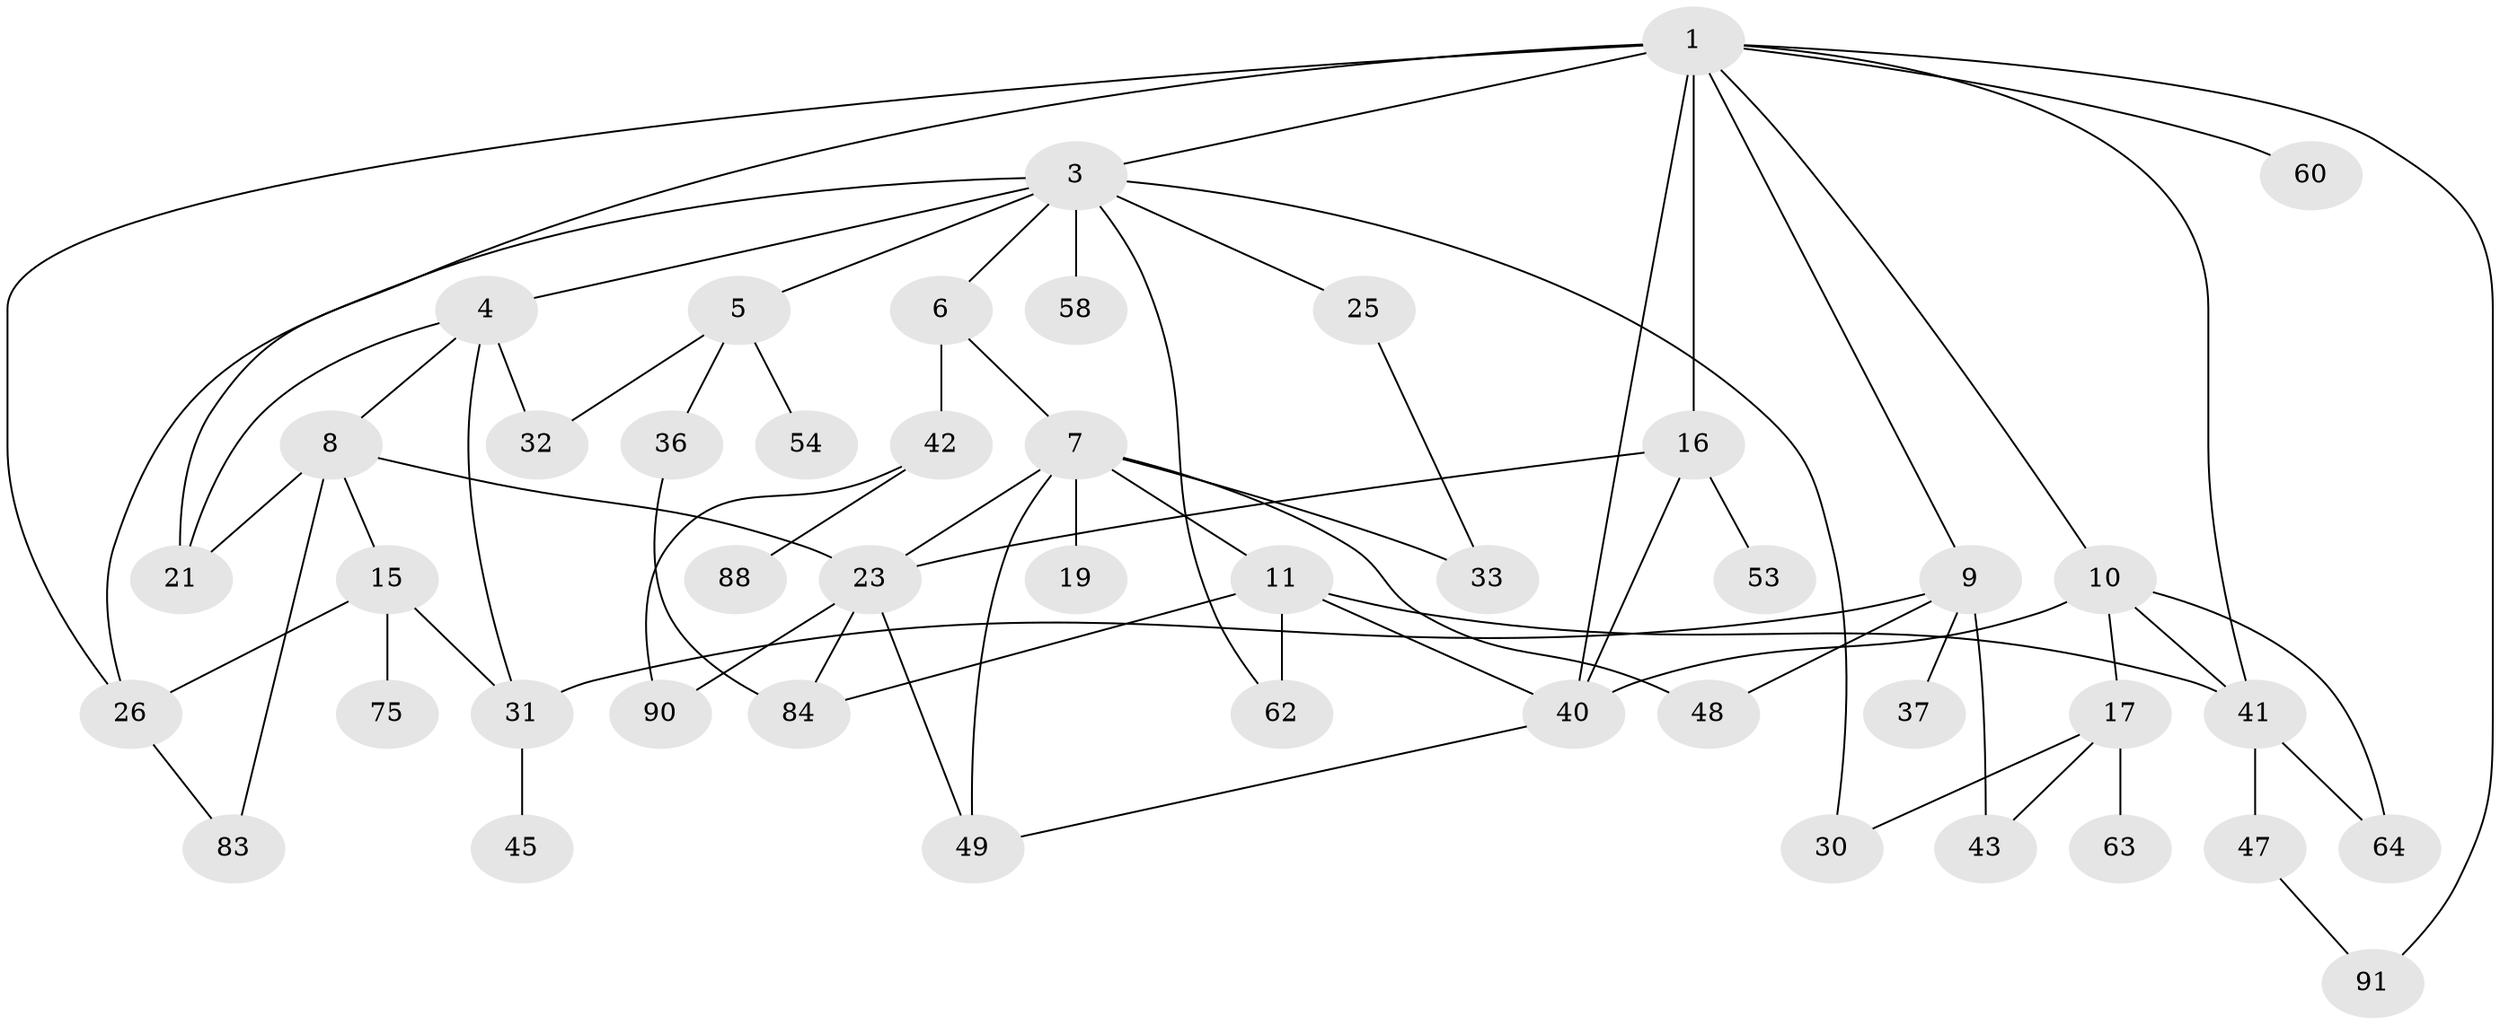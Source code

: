 // original degree distribution, {5: 0.07692307692307693, 6: 0.03296703296703297, 3: 0.2087912087912088, 4: 0.14285714285714285, 7: 0.01098901098901099, 1: 0.23076923076923078, 2: 0.2967032967032967}
// Generated by graph-tools (version 1.1) at 2025/13/03/09/25 04:13:25]
// undirected, 45 vertices, 71 edges
graph export_dot {
graph [start="1"]
  node [color=gray90,style=filled];
  1 [super="+2+59"];
  3 [super="+20+13"];
  4 [super="+18"];
  5 [super="+79+29"];
  6;
  7 [super="+22+71+34"];
  8;
  9 [super="+44"];
  10 [super="+14"];
  11 [super="+67+12"];
  15 [super="+28"];
  16 [super="+89+87"];
  17 [super="+35"];
  19;
  21 [super="+73"];
  23 [super="+50+27+46"];
  25;
  26 [super="+39+81+68+55"];
  30 [super="+38"];
  31 [super="+61"];
  32 [super="+52"];
  33;
  36;
  37;
  40 [super="+70"];
  41;
  42;
  43 [super="+77"];
  45;
  47;
  48;
  49;
  53;
  54 [super="+56"];
  58;
  60;
  62 [super="+78+86"];
  63;
  64 [super="+69"];
  75;
  83;
  84;
  88;
  90;
  91;
  1 -- 10;
  1 -- 16;
  1 -- 21;
  1 -- 3 [weight=2];
  1 -- 40;
  1 -- 9;
  1 -- 26;
  1 -- 41;
  1 -- 91;
  1 -- 60;
  3 -- 4 [weight=2];
  3 -- 5;
  3 -- 6;
  3 -- 25;
  3 -- 58;
  3 -- 62;
  3 -- 26;
  3 -- 30;
  4 -- 8;
  4 -- 32;
  4 -- 21;
  4 -- 31;
  5 -- 32;
  5 -- 36;
  5 -- 54;
  6 -- 7;
  6 -- 42;
  7 -- 11;
  7 -- 19;
  7 -- 33;
  7 -- 48;
  7 -- 49;
  7 -- 23;
  8 -- 15;
  8 -- 21;
  8 -- 23;
  8 -- 83;
  9 -- 37;
  9 -- 43;
  9 -- 48;
  9 -- 31;
  10 -- 41;
  10 -- 64;
  10 -- 17;
  10 -- 40 [weight=2];
  11 -- 62 [weight=2];
  11 -- 84;
  11 -- 40;
  11 -- 41;
  15 -- 75;
  15 -- 26;
  15 -- 31;
  16 -- 53;
  16 -- 40;
  16 -- 23;
  17 -- 30;
  17 -- 63;
  17 -- 43;
  23 -- 49;
  23 -- 84;
  23 -- 90;
  25 -- 33;
  26 -- 83;
  31 -- 45;
  36 -- 84;
  40 -- 49;
  41 -- 47;
  41 -- 64;
  42 -- 88;
  42 -- 90;
  47 -- 91;
}
